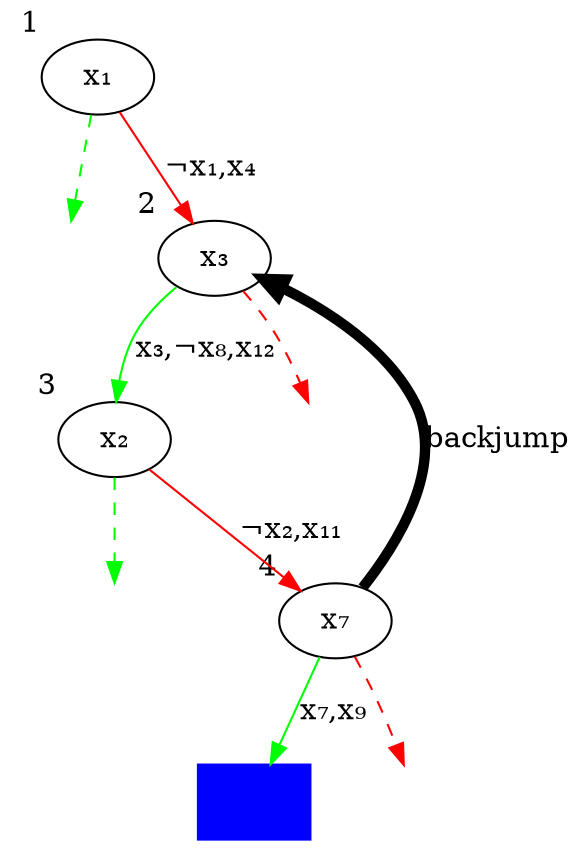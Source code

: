 digraph {
    x₁t [style="invisible"]
    x₃f [style="invisible",width=1]
    x₂t [style="invisible"]
    x₁  [xlabel="1"]
    x₃  [xlabel="2"]
    x₂  [xlabel="3"]
    x₇  [xlabel="4"]
    c   [shape="box",label="",color="blue",style="filled"]
    x₇f [label="label",style="invisible"]
    x₁ -> x₁t [color="green",style="dashed"]
    x₁ -> x₃  [color="red",label="¬x₁,x₄"]
    x₃ -> x₂  [color="green",label="x₃,¬x₈,x₁₂",weight=2]
    x₃ -> x₃f [color="red",style="dashed"]
    x₃ -> x₇  [dir="back",penwidth="5",label="backjump"]
    x₂ -> x₃f [style="invisible",arrowhead=none]
    x₂ -> x₇  [color="red",label="¬x₂,x₁₁"]
    x₂ -> x₂t [color="green",style="dashed"]
    x₇ -> c   [color="green",label="x₇,x₉"]
    x₇ -> x₇f [color="red",style="dashed"]
    {rank=same; x₃f x₂}
    overlap=false
    splines=true
    bgcolor=transparent
}
